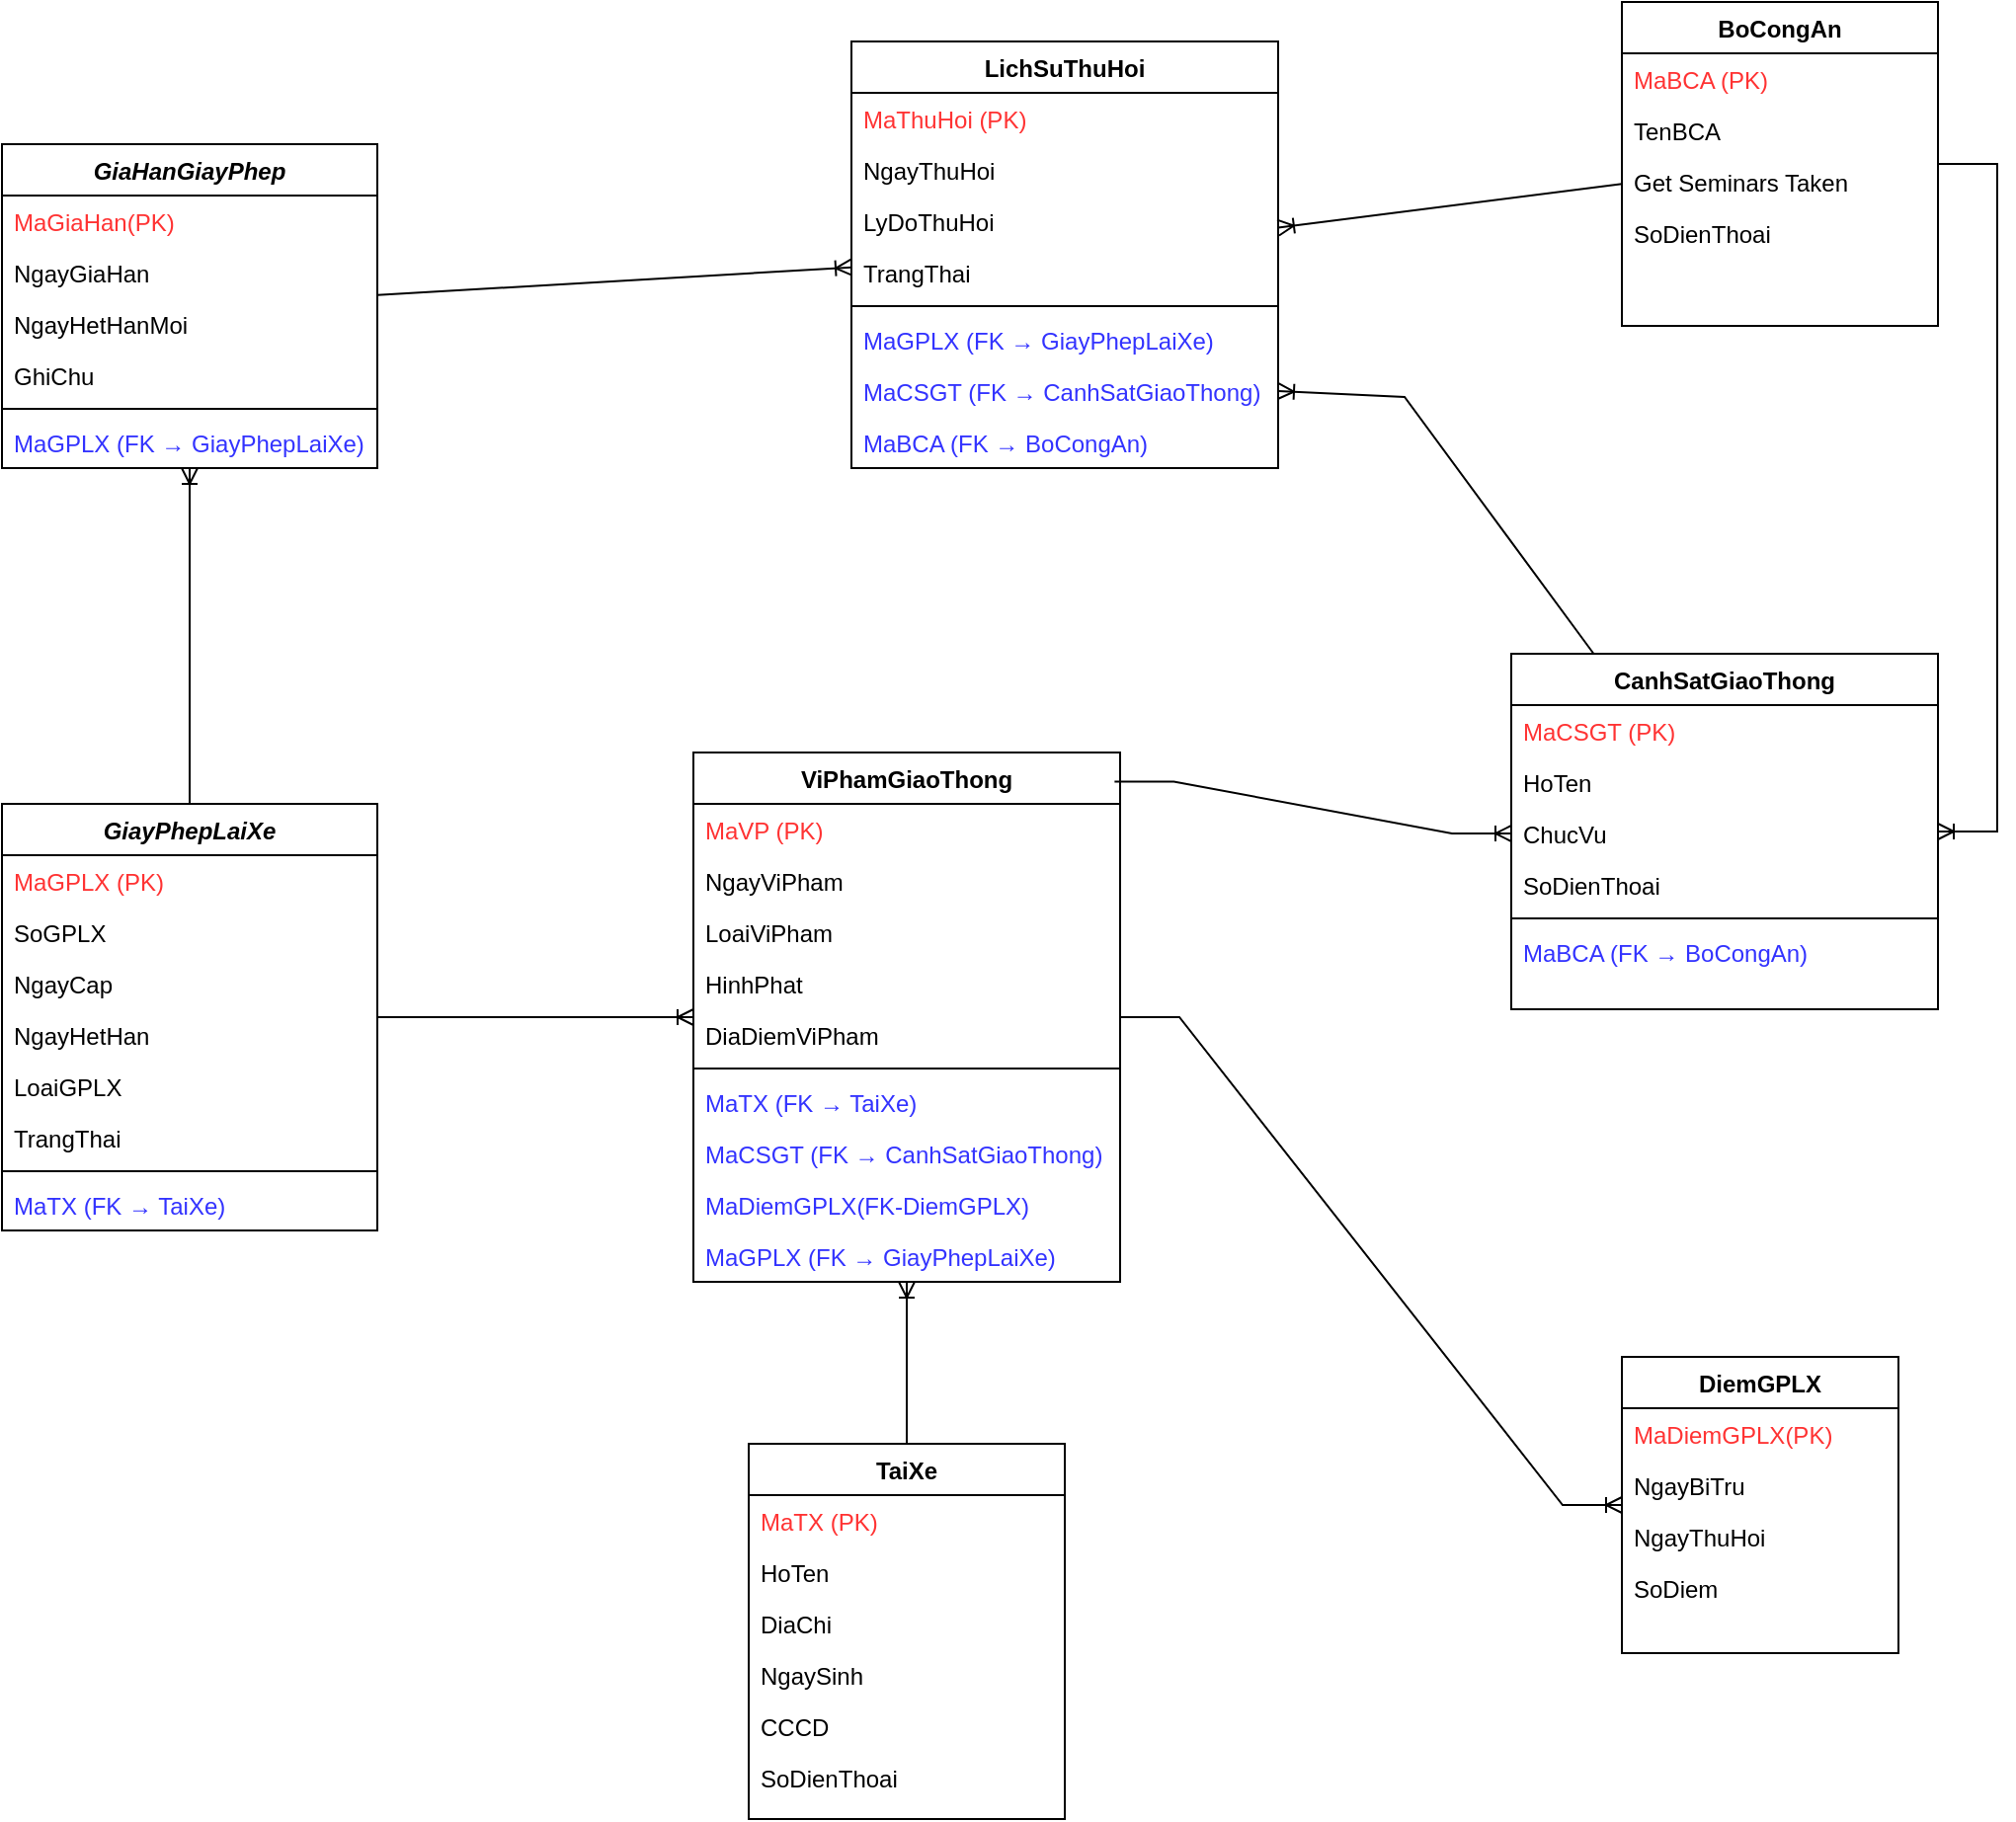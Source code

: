 <mxfile version="26.1.3">
  <diagram id="C5RBs43oDa-KdzZeNtuy" name="Page-1">
    <mxGraphModel dx="2964" dy="2132" grid="1" gridSize="10" guides="1" tooltips="1" connect="1" arrows="1" fold="1" page="1" pageScale="1" pageWidth="827" pageHeight="1169" math="0" shadow="0">
      <root>
        <mxCell id="WIyWlLk6GJQsqaUBKTNV-0" />
        <mxCell id="WIyWlLk6GJQsqaUBKTNV-1" parent="WIyWlLk6GJQsqaUBKTNV-0" />
        <mxCell id="zkfFHV4jXpPFQw0GAbJ--0" value="GiaHanGiayPhep" style="swimlane;fontStyle=3;align=center;verticalAlign=top;childLayout=stackLayout;horizontal=1;startSize=26;horizontalStack=0;resizeParent=1;resizeLast=0;collapsible=1;marginBottom=0;rounded=0;shadow=0;strokeWidth=1;" parent="WIyWlLk6GJQsqaUBKTNV-1" vertex="1">
          <mxGeometry x="-260" y="-18" width="190" height="164" as="geometry">
            <mxRectangle x="230" y="140" width="160" height="26" as="alternateBounds" />
          </mxGeometry>
        </mxCell>
        <mxCell id="zkfFHV4jXpPFQw0GAbJ--1" value="MaGiaHan(PK)" style="text;align=left;verticalAlign=top;spacingLeft=4;spacingRight=4;overflow=hidden;rotatable=0;points=[[0,0.5],[1,0.5]];portConstraint=eastwest;fontColor=#FF3333;" parent="zkfFHV4jXpPFQw0GAbJ--0" vertex="1">
          <mxGeometry y="26" width="190" height="26" as="geometry" />
        </mxCell>
        <mxCell id="zkfFHV4jXpPFQw0GAbJ--2" value="NgayGiaHan" style="text;align=left;verticalAlign=top;spacingLeft=4;spacingRight=4;overflow=hidden;rotatable=0;points=[[0,0.5],[1,0.5]];portConstraint=eastwest;rounded=0;shadow=0;html=0;" parent="zkfFHV4jXpPFQw0GAbJ--0" vertex="1">
          <mxGeometry y="52" width="190" height="26" as="geometry" />
        </mxCell>
        <mxCell id="zkfFHV4jXpPFQw0GAbJ--3" value="NgayHetHanMoi" style="text;align=left;verticalAlign=top;spacingLeft=4;spacingRight=4;overflow=hidden;rotatable=0;points=[[0,0.5],[1,0.5]];portConstraint=eastwest;rounded=0;shadow=0;html=0;" parent="zkfFHV4jXpPFQw0GAbJ--0" vertex="1">
          <mxGeometry y="78" width="190" height="26" as="geometry" />
        </mxCell>
        <mxCell id="A3KcGFKa0iElK55p42TN-0" value="GhiChu" style="text;align=left;verticalAlign=top;spacingLeft=4;spacingRight=4;overflow=hidden;rotatable=0;points=[[0,0.5],[1,0.5]];portConstraint=eastwest;rounded=0;shadow=0;html=0;" vertex="1" parent="zkfFHV4jXpPFQw0GAbJ--0">
          <mxGeometry y="104" width="190" height="26" as="geometry" />
        </mxCell>
        <mxCell id="zkfFHV4jXpPFQw0GAbJ--4" value="" style="line;html=1;strokeWidth=1;align=left;verticalAlign=middle;spacingTop=-1;spacingLeft=3;spacingRight=3;rotatable=0;labelPosition=right;points=[];portConstraint=eastwest;" parent="zkfFHV4jXpPFQw0GAbJ--0" vertex="1">
          <mxGeometry y="130" width="190" height="8" as="geometry" />
        </mxCell>
        <mxCell id="zkfFHV4jXpPFQw0GAbJ--5" value="MaGPLX (FK → GiayPhepLaiXe)" style="text;align=left;verticalAlign=top;spacingLeft=4;spacingRight=4;overflow=hidden;rotatable=0;points=[[0,0.5],[1,0.5]];portConstraint=eastwest;fontColor=#3333FF;" parent="zkfFHV4jXpPFQw0GAbJ--0" vertex="1">
          <mxGeometry y="138" width="190" height="26" as="geometry" />
        </mxCell>
        <mxCell id="zkfFHV4jXpPFQw0GAbJ--6" value="BoCongAn" style="swimlane;fontStyle=1;align=center;verticalAlign=top;childLayout=stackLayout;horizontal=1;startSize=26;horizontalStack=0;resizeParent=1;resizeLast=0;collapsible=1;marginBottom=0;rounded=0;shadow=0;strokeWidth=1;" parent="WIyWlLk6GJQsqaUBKTNV-1" vertex="1">
          <mxGeometry x="560" y="-90" width="160" height="164" as="geometry">
            <mxRectangle x="130" y="380" width="160" height="26" as="alternateBounds" />
          </mxGeometry>
        </mxCell>
        <mxCell id="zkfFHV4jXpPFQw0GAbJ--7" value="MaBCA (PK)" style="text;align=left;verticalAlign=top;spacingLeft=4;spacingRight=4;overflow=hidden;rotatable=0;points=[[0,0.5],[1,0.5]];portConstraint=eastwest;fontColor=#FF3333;" parent="zkfFHV4jXpPFQw0GAbJ--6" vertex="1">
          <mxGeometry y="26" width="160" height="26" as="geometry" />
        </mxCell>
        <mxCell id="zkfFHV4jXpPFQw0GAbJ--8" value="TenBCA" style="text;align=left;verticalAlign=top;spacingLeft=4;spacingRight=4;overflow=hidden;rotatable=0;points=[[0,0.5],[1,0.5]];portConstraint=eastwest;rounded=0;shadow=0;html=0;" parent="zkfFHV4jXpPFQw0GAbJ--6" vertex="1">
          <mxGeometry y="52" width="160" height="26" as="geometry" />
        </mxCell>
        <mxCell id="zkfFHV4jXpPFQw0GAbJ--11" value="Get Seminars Taken" style="text;align=left;verticalAlign=top;spacingLeft=4;spacingRight=4;overflow=hidden;rotatable=0;points=[[0,0.5],[1,0.5]];portConstraint=eastwest;" parent="zkfFHV4jXpPFQw0GAbJ--6" vertex="1">
          <mxGeometry y="78" width="160" height="26" as="geometry" />
        </mxCell>
        <mxCell id="A3KcGFKa0iElK55p42TN-3" value="SoDienThoai" style="text;align=left;verticalAlign=top;spacingLeft=4;spacingRight=4;overflow=hidden;rotatable=0;points=[[0,0.5],[1,0.5]];portConstraint=eastwest;rounded=0;shadow=0;html=0;" vertex="1" parent="zkfFHV4jXpPFQw0GAbJ--6">
          <mxGeometry y="104" width="160" height="26" as="geometry" />
        </mxCell>
        <mxCell id="zkfFHV4jXpPFQw0GAbJ--17" value="LichSuThuHoi" style="swimlane;fontStyle=1;align=center;verticalAlign=top;childLayout=stackLayout;horizontal=1;startSize=26;horizontalStack=0;resizeParent=1;resizeLast=0;collapsible=1;marginBottom=0;rounded=0;shadow=0;strokeWidth=1;" parent="WIyWlLk6GJQsqaUBKTNV-1" vertex="1">
          <mxGeometry x="170" y="-70" width="216" height="216" as="geometry">
            <mxRectangle x="550" y="140" width="160" height="26" as="alternateBounds" />
          </mxGeometry>
        </mxCell>
        <mxCell id="zkfFHV4jXpPFQw0GAbJ--18" value="MaThuHoi (PK)" style="text;align=left;verticalAlign=top;spacingLeft=4;spacingRight=4;overflow=hidden;rotatable=0;points=[[0,0.5],[1,0.5]];portConstraint=eastwest;fontColor=#FF3333;" parent="zkfFHV4jXpPFQw0GAbJ--17" vertex="1">
          <mxGeometry y="26" width="216" height="26" as="geometry" />
        </mxCell>
        <mxCell id="zkfFHV4jXpPFQw0GAbJ--19" value="NgayThuHoi" style="text;align=left;verticalAlign=top;spacingLeft=4;spacingRight=4;overflow=hidden;rotatable=0;points=[[0,0.5],[1,0.5]];portConstraint=eastwest;rounded=0;shadow=0;html=0;" parent="zkfFHV4jXpPFQw0GAbJ--17" vertex="1">
          <mxGeometry y="52" width="216" height="26" as="geometry" />
        </mxCell>
        <mxCell id="zkfFHV4jXpPFQw0GAbJ--20" value="LyDoThuHoi" style="text;align=left;verticalAlign=top;spacingLeft=4;spacingRight=4;overflow=hidden;rotatable=0;points=[[0,0.5],[1,0.5]];portConstraint=eastwest;rounded=0;shadow=0;html=0;" parent="zkfFHV4jXpPFQw0GAbJ--17" vertex="1">
          <mxGeometry y="78" width="216" height="26" as="geometry" />
        </mxCell>
        <mxCell id="zkfFHV4jXpPFQw0GAbJ--21" value="TrangThai" style="text;align=left;verticalAlign=top;spacingLeft=4;spacingRight=4;overflow=hidden;rotatable=0;points=[[0,0.5],[1,0.5]];portConstraint=eastwest;rounded=0;shadow=0;html=0;" parent="zkfFHV4jXpPFQw0GAbJ--17" vertex="1">
          <mxGeometry y="104" width="216" height="26" as="geometry" />
        </mxCell>
        <mxCell id="zkfFHV4jXpPFQw0GAbJ--23" value="" style="line;html=1;strokeWidth=1;align=left;verticalAlign=middle;spacingTop=-1;spacingLeft=3;spacingRight=3;rotatable=0;labelPosition=right;points=[];portConstraint=eastwest;" parent="zkfFHV4jXpPFQw0GAbJ--17" vertex="1">
          <mxGeometry y="130" width="216" height="8" as="geometry" />
        </mxCell>
        <mxCell id="zkfFHV4jXpPFQw0GAbJ--24" value="MaGPLX (FK → GiayPhepLaiXe)" style="text;align=left;verticalAlign=top;spacingLeft=4;spacingRight=4;overflow=hidden;rotatable=0;points=[[0,0.5],[1,0.5]];portConstraint=eastwest;fontColor=#3333FF;" parent="zkfFHV4jXpPFQw0GAbJ--17" vertex="1">
          <mxGeometry y="138" width="216" height="26" as="geometry" />
        </mxCell>
        <mxCell id="zkfFHV4jXpPFQw0GAbJ--25" value="MaCSGT (FK → CanhSatGiaoThong)" style="text;align=left;verticalAlign=top;spacingLeft=4;spacingRight=4;overflow=hidden;rotatable=0;points=[[0,0.5],[1,0.5]];portConstraint=eastwest;fontColor=#3333FF;" parent="zkfFHV4jXpPFQw0GAbJ--17" vertex="1">
          <mxGeometry y="164" width="216" height="26" as="geometry" />
        </mxCell>
        <mxCell id="A3KcGFKa0iElK55p42TN-1" value="MaBCA (FK → BoCongAn)" style="text;align=left;verticalAlign=top;spacingLeft=4;spacingRight=4;overflow=hidden;rotatable=0;points=[[0,0.5],[1,0.5]];portConstraint=eastwest;fontColor=#3333FF;" vertex="1" parent="zkfFHV4jXpPFQw0GAbJ--17">
          <mxGeometry y="190" width="216" height="26" as="geometry" />
        </mxCell>
        <mxCell id="A3KcGFKa0iElK55p42TN-4" value="GiayPhepLaiXe" style="swimlane;fontStyle=3;align=center;verticalAlign=top;childLayout=stackLayout;horizontal=1;startSize=26;horizontalStack=0;resizeParent=1;resizeLast=0;collapsible=1;marginBottom=0;rounded=0;shadow=0;strokeWidth=1;" vertex="1" parent="WIyWlLk6GJQsqaUBKTNV-1">
          <mxGeometry x="-260" y="316" width="190" height="216" as="geometry">
            <mxRectangle x="230" y="140" width="160" height="26" as="alternateBounds" />
          </mxGeometry>
        </mxCell>
        <mxCell id="A3KcGFKa0iElK55p42TN-5" value="MaGPLX (PK)" style="text;align=left;verticalAlign=top;spacingLeft=4;spacingRight=4;overflow=hidden;rotatable=0;points=[[0,0.5],[1,0.5]];portConstraint=eastwest;fontColor=#FF3333;" vertex="1" parent="A3KcGFKa0iElK55p42TN-4">
          <mxGeometry y="26" width="190" height="26" as="geometry" />
        </mxCell>
        <mxCell id="A3KcGFKa0iElK55p42TN-6" value="SoGPLX" style="text;align=left;verticalAlign=top;spacingLeft=4;spacingRight=4;overflow=hidden;rotatable=0;points=[[0,0.5],[1,0.5]];portConstraint=eastwest;rounded=0;shadow=0;html=0;" vertex="1" parent="A3KcGFKa0iElK55p42TN-4">
          <mxGeometry y="52" width="190" height="26" as="geometry" />
        </mxCell>
        <mxCell id="A3KcGFKa0iElK55p42TN-7" value="NgayCap" style="text;align=left;verticalAlign=top;spacingLeft=4;spacingRight=4;overflow=hidden;rotatable=0;points=[[0,0.5],[1,0.5]];portConstraint=eastwest;rounded=0;shadow=0;html=0;" vertex="1" parent="A3KcGFKa0iElK55p42TN-4">
          <mxGeometry y="78" width="190" height="26" as="geometry" />
        </mxCell>
        <mxCell id="A3KcGFKa0iElK55p42TN-8" value="NgayHetHan" style="text;align=left;verticalAlign=top;spacingLeft=4;spacingRight=4;overflow=hidden;rotatable=0;points=[[0,0.5],[1,0.5]];portConstraint=eastwest;rounded=0;shadow=0;html=0;" vertex="1" parent="A3KcGFKa0iElK55p42TN-4">
          <mxGeometry y="104" width="190" height="26" as="geometry" />
        </mxCell>
        <mxCell id="A3KcGFKa0iElK55p42TN-11" value="LoaiGPLX" style="text;align=left;verticalAlign=top;spacingLeft=4;spacingRight=4;overflow=hidden;rotatable=0;points=[[0,0.5],[1,0.5]];portConstraint=eastwest;rounded=0;shadow=0;html=0;" vertex="1" parent="A3KcGFKa0iElK55p42TN-4">
          <mxGeometry y="130" width="190" height="26" as="geometry" />
        </mxCell>
        <mxCell id="A3KcGFKa0iElK55p42TN-12" value="TrangThai" style="text;align=left;verticalAlign=top;spacingLeft=4;spacingRight=4;overflow=hidden;rotatable=0;points=[[0,0.5],[1,0.5]];portConstraint=eastwest;rounded=0;shadow=0;html=0;" vertex="1" parent="A3KcGFKa0iElK55p42TN-4">
          <mxGeometry y="156" width="190" height="26" as="geometry" />
        </mxCell>
        <mxCell id="A3KcGFKa0iElK55p42TN-9" value="" style="line;html=1;strokeWidth=1;align=left;verticalAlign=middle;spacingTop=-1;spacingLeft=3;spacingRight=3;rotatable=0;labelPosition=right;points=[];portConstraint=eastwest;" vertex="1" parent="A3KcGFKa0iElK55p42TN-4">
          <mxGeometry y="182" width="190" height="8" as="geometry" />
        </mxCell>
        <mxCell id="A3KcGFKa0iElK55p42TN-10" value="MaTX (FK → TaiXe)" style="text;align=left;verticalAlign=top;spacingLeft=4;spacingRight=4;overflow=hidden;rotatable=0;points=[[0,0.5],[1,0.5]];portConstraint=eastwest;fontColor=#3333FF;" vertex="1" parent="A3KcGFKa0iElK55p42TN-4">
          <mxGeometry y="190" width="190" height="26" as="geometry" />
        </mxCell>
        <mxCell id="A3KcGFKa0iElK55p42TN-13" value="TaiXe" style="swimlane;fontStyle=1;align=center;verticalAlign=top;childLayout=stackLayout;horizontal=1;startSize=26;horizontalStack=0;resizeParent=1;resizeLast=0;collapsible=1;marginBottom=0;rounded=0;shadow=0;strokeWidth=1;" vertex="1" parent="WIyWlLk6GJQsqaUBKTNV-1">
          <mxGeometry x="118" y="640" width="160" height="190" as="geometry">
            <mxRectangle x="550" y="140" width="160" height="26" as="alternateBounds" />
          </mxGeometry>
        </mxCell>
        <mxCell id="A3KcGFKa0iElK55p42TN-14" value="MaTX (PK)" style="text;align=left;verticalAlign=top;spacingLeft=4;spacingRight=4;overflow=hidden;rotatable=0;points=[[0,0.5],[1,0.5]];portConstraint=eastwest;fontColor=#FF3333;" vertex="1" parent="A3KcGFKa0iElK55p42TN-13">
          <mxGeometry y="26" width="160" height="26" as="geometry" />
        </mxCell>
        <mxCell id="A3KcGFKa0iElK55p42TN-15" value="HoTen" style="text;align=left;verticalAlign=top;spacingLeft=4;spacingRight=4;overflow=hidden;rotatable=0;points=[[0,0.5],[1,0.5]];portConstraint=eastwest;rounded=0;shadow=0;html=0;" vertex="1" parent="A3KcGFKa0iElK55p42TN-13">
          <mxGeometry y="52" width="160" height="26" as="geometry" />
        </mxCell>
        <mxCell id="A3KcGFKa0iElK55p42TN-16" value="DiaChi" style="text;align=left;verticalAlign=top;spacingLeft=4;spacingRight=4;overflow=hidden;rotatable=0;points=[[0,0.5],[1,0.5]];portConstraint=eastwest;rounded=0;shadow=0;html=0;" vertex="1" parent="A3KcGFKa0iElK55p42TN-13">
          <mxGeometry y="78" width="160" height="26" as="geometry" />
        </mxCell>
        <mxCell id="A3KcGFKa0iElK55p42TN-17" value="NgaySinh" style="text;align=left;verticalAlign=top;spacingLeft=4;spacingRight=4;overflow=hidden;rotatable=0;points=[[0,0.5],[1,0.5]];portConstraint=eastwest;rounded=0;shadow=0;html=0;" vertex="1" parent="A3KcGFKa0iElK55p42TN-13">
          <mxGeometry y="104" width="160" height="26" as="geometry" />
        </mxCell>
        <mxCell id="A3KcGFKa0iElK55p42TN-21" value="CCCD" style="text;align=left;verticalAlign=top;spacingLeft=4;spacingRight=4;overflow=hidden;rotatable=0;points=[[0,0.5],[1,0.5]];portConstraint=eastwest;" vertex="1" parent="A3KcGFKa0iElK55p42TN-13">
          <mxGeometry y="130" width="160" height="26" as="geometry" />
        </mxCell>
        <mxCell id="A3KcGFKa0iElK55p42TN-20" value="SoDienThoai" style="text;align=left;verticalAlign=top;spacingLeft=4;spacingRight=4;overflow=hidden;rotatable=0;points=[[0,0.5],[1,0.5]];portConstraint=eastwest;" vertex="1" parent="A3KcGFKa0iElK55p42TN-13">
          <mxGeometry y="156" width="160" height="26" as="geometry" />
        </mxCell>
        <mxCell id="A3KcGFKa0iElK55p42TN-22" value="CanhSatGiaoThong" style="swimlane;fontStyle=1;align=center;verticalAlign=top;childLayout=stackLayout;horizontal=1;startSize=26;horizontalStack=0;resizeParent=1;resizeLast=0;collapsible=1;marginBottom=0;rounded=0;shadow=0;strokeWidth=1;" vertex="1" parent="WIyWlLk6GJQsqaUBKTNV-1">
          <mxGeometry x="504" y="240" width="216" height="180" as="geometry">
            <mxRectangle x="550" y="140" width="160" height="26" as="alternateBounds" />
          </mxGeometry>
        </mxCell>
        <mxCell id="A3KcGFKa0iElK55p42TN-23" value="MaCSGT (PK)" style="text;align=left;verticalAlign=top;spacingLeft=4;spacingRight=4;overflow=hidden;rotatable=0;points=[[0,0.5],[1,0.5]];portConstraint=eastwest;fontColor=#FF3333;" vertex="1" parent="A3KcGFKa0iElK55p42TN-22">
          <mxGeometry y="26" width="216" height="26" as="geometry" />
        </mxCell>
        <mxCell id="A3KcGFKa0iElK55p42TN-24" value="HoTen" style="text;align=left;verticalAlign=top;spacingLeft=4;spacingRight=4;overflow=hidden;rotatable=0;points=[[0,0.5],[1,0.5]];portConstraint=eastwest;rounded=0;shadow=0;html=0;" vertex="1" parent="A3KcGFKa0iElK55p42TN-22">
          <mxGeometry y="52" width="216" height="26" as="geometry" />
        </mxCell>
        <mxCell id="A3KcGFKa0iElK55p42TN-25" value="ChucVu" style="text;align=left;verticalAlign=top;spacingLeft=4;spacingRight=4;overflow=hidden;rotatable=0;points=[[0,0.5],[1,0.5]];portConstraint=eastwest;rounded=0;shadow=0;html=0;" vertex="1" parent="A3KcGFKa0iElK55p42TN-22">
          <mxGeometry y="78" width="216" height="26" as="geometry" />
        </mxCell>
        <mxCell id="A3KcGFKa0iElK55p42TN-26" value="SoDienThoai" style="text;align=left;verticalAlign=top;spacingLeft=4;spacingRight=4;overflow=hidden;rotatable=0;points=[[0,0.5],[1,0.5]];portConstraint=eastwest;rounded=0;shadow=0;html=0;" vertex="1" parent="A3KcGFKa0iElK55p42TN-22">
          <mxGeometry y="104" width="216" height="26" as="geometry" />
        </mxCell>
        <mxCell id="A3KcGFKa0iElK55p42TN-27" value="" style="line;html=1;strokeWidth=1;align=left;verticalAlign=middle;spacingTop=-1;spacingLeft=3;spacingRight=3;rotatable=0;labelPosition=right;points=[];portConstraint=eastwest;" vertex="1" parent="A3KcGFKa0iElK55p42TN-22">
          <mxGeometry y="130" width="216" height="8" as="geometry" />
        </mxCell>
        <mxCell id="A3KcGFKa0iElK55p42TN-28" value="MaBCA (FK → BoCongAn)" style="text;align=left;verticalAlign=top;spacingLeft=4;spacingRight=4;overflow=hidden;rotatable=0;points=[[0,0.5],[1,0.5]];portConstraint=eastwest;fontColor=#3333FF;" vertex="1" parent="A3KcGFKa0iElK55p42TN-22">
          <mxGeometry y="138" width="216" height="26" as="geometry" />
        </mxCell>
        <mxCell id="A3KcGFKa0iElK55p42TN-31" value="ViPhamGiaoThong" style="swimlane;fontStyle=1;align=center;verticalAlign=top;childLayout=stackLayout;horizontal=1;startSize=26;horizontalStack=0;resizeParent=1;resizeLast=0;collapsible=1;marginBottom=0;rounded=0;shadow=0;strokeWidth=1;" vertex="1" parent="WIyWlLk6GJQsqaUBKTNV-1">
          <mxGeometry x="90" y="290" width="216" height="268" as="geometry">
            <mxRectangle x="550" y="140" width="160" height="26" as="alternateBounds" />
          </mxGeometry>
        </mxCell>
        <mxCell id="A3KcGFKa0iElK55p42TN-32" value="MaVP (PK)" style="text;align=left;verticalAlign=top;spacingLeft=4;spacingRight=4;overflow=hidden;rotatable=0;points=[[0,0.5],[1,0.5]];portConstraint=eastwest;fontColor=#FF3333;" vertex="1" parent="A3KcGFKa0iElK55p42TN-31">
          <mxGeometry y="26" width="216" height="26" as="geometry" />
        </mxCell>
        <mxCell id="A3KcGFKa0iElK55p42TN-33" value="NgayViPham" style="text;align=left;verticalAlign=top;spacingLeft=4;spacingRight=4;overflow=hidden;rotatable=0;points=[[0,0.5],[1,0.5]];portConstraint=eastwest;rounded=0;shadow=0;html=0;" vertex="1" parent="A3KcGFKa0iElK55p42TN-31">
          <mxGeometry y="52" width="216" height="26" as="geometry" />
        </mxCell>
        <mxCell id="A3KcGFKa0iElK55p42TN-34" value="LoaiViPham" style="text;align=left;verticalAlign=top;spacingLeft=4;spacingRight=4;overflow=hidden;rotatable=0;points=[[0,0.5],[1,0.5]];portConstraint=eastwest;rounded=0;shadow=0;html=0;" vertex="1" parent="A3KcGFKa0iElK55p42TN-31">
          <mxGeometry y="78" width="216" height="26" as="geometry" />
        </mxCell>
        <mxCell id="A3KcGFKa0iElK55p42TN-35" value="HinhPhat" style="text;align=left;verticalAlign=top;spacingLeft=4;spacingRight=4;overflow=hidden;rotatable=0;points=[[0,0.5],[1,0.5]];portConstraint=eastwest;rounded=0;shadow=0;html=0;" vertex="1" parent="A3KcGFKa0iElK55p42TN-31">
          <mxGeometry y="104" width="216" height="26" as="geometry" />
        </mxCell>
        <mxCell id="A3KcGFKa0iElK55p42TN-37" value="DiaDiemViPham" style="text;align=left;verticalAlign=top;spacingLeft=4;spacingRight=4;overflow=hidden;rotatable=0;points=[[0,0.5],[1,0.5]];portConstraint=eastwest;" vertex="1" parent="A3KcGFKa0iElK55p42TN-31">
          <mxGeometry y="130" width="216" height="26" as="geometry" />
        </mxCell>
        <mxCell id="A3KcGFKa0iElK55p42TN-36" value="" style="line;html=1;strokeWidth=1;align=left;verticalAlign=middle;spacingTop=-1;spacingLeft=3;spacingRight=3;rotatable=0;labelPosition=right;points=[];portConstraint=eastwest;" vertex="1" parent="A3KcGFKa0iElK55p42TN-31">
          <mxGeometry y="156" width="216" height="8" as="geometry" />
        </mxCell>
        <mxCell id="A3KcGFKa0iElK55p42TN-38" value="MaTX (FK → TaiXe)" style="text;align=left;verticalAlign=top;spacingLeft=4;spacingRight=4;overflow=hidden;rotatable=0;points=[[0,0.5],[1,0.5]];portConstraint=eastwest;fontColor=#3333FF;" vertex="1" parent="A3KcGFKa0iElK55p42TN-31">
          <mxGeometry y="164" width="216" height="26" as="geometry" />
        </mxCell>
        <mxCell id="A3KcGFKa0iElK55p42TN-40" value="MaCSGT (FK → CanhSatGiaoThong)" style="text;align=left;verticalAlign=top;spacingLeft=4;spacingRight=4;overflow=hidden;rotatable=0;points=[[0,0.5],[1,0.5]];portConstraint=eastwest;fontColor=#3333FF;" vertex="1" parent="A3KcGFKa0iElK55p42TN-31">
          <mxGeometry y="190" width="216" height="26" as="geometry" />
        </mxCell>
        <mxCell id="A3KcGFKa0iElK55p42TN-50" value="MaDiemGPLX(FK-DiemGPLX)" style="text;align=left;verticalAlign=top;spacingLeft=4;spacingRight=4;overflow=hidden;rotatable=0;points=[[0,0.5],[1,0.5]];portConstraint=eastwest;fontColor=#3333FF;" vertex="1" parent="A3KcGFKa0iElK55p42TN-31">
          <mxGeometry y="216" width="216" height="26" as="geometry" />
        </mxCell>
        <mxCell id="A3KcGFKa0iElK55p42TN-39" value="MaGPLX (FK → GiayPhepLaiXe)" style="text;align=left;verticalAlign=top;spacingLeft=4;spacingRight=4;overflow=hidden;rotatable=0;points=[[0,0.5],[1,0.5]];portConstraint=eastwest;fontColor=#3333FF;" vertex="1" parent="A3KcGFKa0iElK55p42TN-31">
          <mxGeometry y="242" width="216" height="26" as="geometry" />
        </mxCell>
        <mxCell id="A3KcGFKa0iElK55p42TN-41" value="DiemGPLX" style="swimlane;fontStyle=1;align=center;verticalAlign=top;childLayout=stackLayout;horizontal=1;startSize=26;horizontalStack=0;resizeParent=1;resizeLast=0;collapsible=1;marginBottom=0;rounded=0;shadow=0;strokeWidth=1;" vertex="1" parent="WIyWlLk6GJQsqaUBKTNV-1">
          <mxGeometry x="560" y="596" width="140" height="150" as="geometry">
            <mxRectangle x="550" y="140" width="160" height="26" as="alternateBounds" />
          </mxGeometry>
        </mxCell>
        <mxCell id="A3KcGFKa0iElK55p42TN-42" value="MaDiemGPLX(PK)" style="text;align=left;verticalAlign=top;spacingLeft=4;spacingRight=4;overflow=hidden;rotatable=0;points=[[0,0.5],[1,0.5]];portConstraint=eastwest;fontColor=#FF3333;" vertex="1" parent="A3KcGFKa0iElK55p42TN-41">
          <mxGeometry y="26" width="140" height="26" as="geometry" />
        </mxCell>
        <mxCell id="A3KcGFKa0iElK55p42TN-43" value="NgayBiTru" style="text;align=left;verticalAlign=top;spacingLeft=4;spacingRight=4;overflow=hidden;rotatable=0;points=[[0,0.5],[1,0.5]];portConstraint=eastwest;rounded=0;shadow=0;html=0;" vertex="1" parent="A3KcGFKa0iElK55p42TN-41">
          <mxGeometry y="52" width="140" height="26" as="geometry" />
        </mxCell>
        <mxCell id="A3KcGFKa0iElK55p42TN-44" value="NgayThuHoi" style="text;align=left;verticalAlign=top;spacingLeft=4;spacingRight=4;overflow=hidden;rotatable=0;points=[[0,0.5],[1,0.5]];portConstraint=eastwest;rounded=0;shadow=0;html=0;" vertex="1" parent="A3KcGFKa0iElK55p42TN-41">
          <mxGeometry y="78" width="140" height="26" as="geometry" />
        </mxCell>
        <mxCell id="A3KcGFKa0iElK55p42TN-45" value="SoDiem" style="text;align=left;verticalAlign=top;spacingLeft=4;spacingRight=4;overflow=hidden;rotatable=0;points=[[0,0.5],[1,0.5]];portConstraint=eastwest;rounded=0;shadow=0;html=0;" vertex="1" parent="A3KcGFKa0iElK55p42TN-41">
          <mxGeometry y="104" width="140" height="26" as="geometry" />
        </mxCell>
        <mxCell id="A3KcGFKa0iElK55p42TN-53" value="" style="fontSize=12;html=1;endArrow=ERoneToMany;rounded=0;" edge="1" parent="WIyWlLk6GJQsqaUBKTNV-1" source="zkfFHV4jXpPFQw0GAbJ--0" target="zkfFHV4jXpPFQw0GAbJ--17">
          <mxGeometry width="100" height="100" relative="1" as="geometry">
            <mxPoint y="120" as="sourcePoint" />
            <mxPoint x="100" y="20" as="targetPoint" />
          </mxGeometry>
        </mxCell>
        <mxCell id="A3KcGFKa0iElK55p42TN-54" value="" style="fontSize=12;html=1;endArrow=ERoneToMany;rounded=0;" edge="1" parent="WIyWlLk6GJQsqaUBKTNV-1" source="zkfFHV4jXpPFQw0GAbJ--6" target="zkfFHV4jXpPFQw0GAbJ--17">
          <mxGeometry width="100" height="100" relative="1" as="geometry">
            <mxPoint x="330" y="176" as="sourcePoint" />
            <mxPoint x="570" y="150" as="targetPoint" />
          </mxGeometry>
        </mxCell>
        <mxCell id="A3KcGFKa0iElK55p42TN-55" value="" style="fontSize=12;html=1;endArrow=ERoneToMany;rounded=0;entryX=1;entryY=0.5;entryDx=0;entryDy=0;" edge="1" parent="WIyWlLk6GJQsqaUBKTNV-1" source="A3KcGFKa0iElK55p42TN-22" target="zkfFHV4jXpPFQw0GAbJ--25">
          <mxGeometry width="100" height="100" relative="1" as="geometry">
            <mxPoint x="240" y="300" as="sourcePoint" />
            <mxPoint x="340" y="200" as="targetPoint" />
            <Array as="points">
              <mxPoint x="450" y="110" />
            </Array>
          </mxGeometry>
        </mxCell>
        <mxCell id="A3KcGFKa0iElK55p42TN-57" value="" style="edgeStyle=entityRelationEdgeStyle;fontSize=12;html=1;endArrow=ERoneToMany;rounded=0;" edge="1" parent="WIyWlLk6GJQsqaUBKTNV-1" source="zkfFHV4jXpPFQw0GAbJ--6" target="A3KcGFKa0iElK55p42TN-22">
          <mxGeometry width="100" height="100" relative="1" as="geometry">
            <mxPoint x="620" y="210" as="sourcePoint" />
            <mxPoint x="720" y="110" as="targetPoint" />
          </mxGeometry>
        </mxCell>
        <mxCell id="A3KcGFKa0iElK55p42TN-59" value="" style="fontSize=12;html=1;endArrow=ERoneToMany;rounded=0;" edge="1" parent="WIyWlLk6GJQsqaUBKTNV-1" source="A3KcGFKa0iElK55p42TN-13" target="A3KcGFKa0iElK55p42TN-31">
          <mxGeometry width="100" height="100" relative="1" as="geometry">
            <mxPoint x="330" y="760" as="sourcePoint" />
            <mxPoint x="430" y="660" as="targetPoint" />
          </mxGeometry>
        </mxCell>
        <mxCell id="A3KcGFKa0iElK55p42TN-60" value="" style="edgeStyle=entityRelationEdgeStyle;fontSize=12;html=1;endArrow=ERoneToMany;rounded=0;" edge="1" parent="WIyWlLk6GJQsqaUBKTNV-1" source="A3KcGFKa0iElK55p42TN-31" target="A3KcGFKa0iElK55p42TN-41">
          <mxGeometry width="100" height="100" relative="1" as="geometry">
            <mxPoint x="350" y="700" as="sourcePoint" />
            <mxPoint x="450" y="600" as="targetPoint" />
          </mxGeometry>
        </mxCell>
        <mxCell id="A3KcGFKa0iElK55p42TN-61" value="" style="edgeStyle=entityRelationEdgeStyle;fontSize=12;html=1;endArrow=ERoneToMany;rounded=0;exitX=0.987;exitY=0.055;exitDx=0;exitDy=0;exitPerimeter=0;entryX=0;entryY=0.5;entryDx=0;entryDy=0;" edge="1" parent="WIyWlLk6GJQsqaUBKTNV-1" source="A3KcGFKa0iElK55p42TN-31" target="A3KcGFKa0iElK55p42TN-25">
          <mxGeometry width="100" height="100" relative="1" as="geometry">
            <mxPoint x="350" y="700" as="sourcePoint" />
            <mxPoint x="450" y="600" as="targetPoint" />
          </mxGeometry>
        </mxCell>
        <mxCell id="A3KcGFKa0iElK55p42TN-62" value="" style="edgeStyle=entityRelationEdgeStyle;fontSize=12;html=1;endArrow=ERoneToMany;rounded=0;" edge="1" parent="WIyWlLk6GJQsqaUBKTNV-1" source="A3KcGFKa0iElK55p42TN-4" target="A3KcGFKa0iElK55p42TN-31">
          <mxGeometry width="100" height="100" relative="1" as="geometry">
            <mxPoint x="350" y="700" as="sourcePoint" />
            <mxPoint x="450" y="600" as="targetPoint" />
          </mxGeometry>
        </mxCell>
        <mxCell id="A3KcGFKa0iElK55p42TN-63" value="" style="fontSize=12;html=1;endArrow=ERoneToMany;rounded=0;" edge="1" parent="WIyWlLk6GJQsqaUBKTNV-1" source="A3KcGFKa0iElK55p42TN-4" target="zkfFHV4jXpPFQw0GAbJ--0">
          <mxGeometry width="100" height="100" relative="1" as="geometry">
            <mxPoint x="350" y="320" as="sourcePoint" />
            <mxPoint x="450" y="220" as="targetPoint" />
          </mxGeometry>
        </mxCell>
      </root>
    </mxGraphModel>
  </diagram>
</mxfile>
